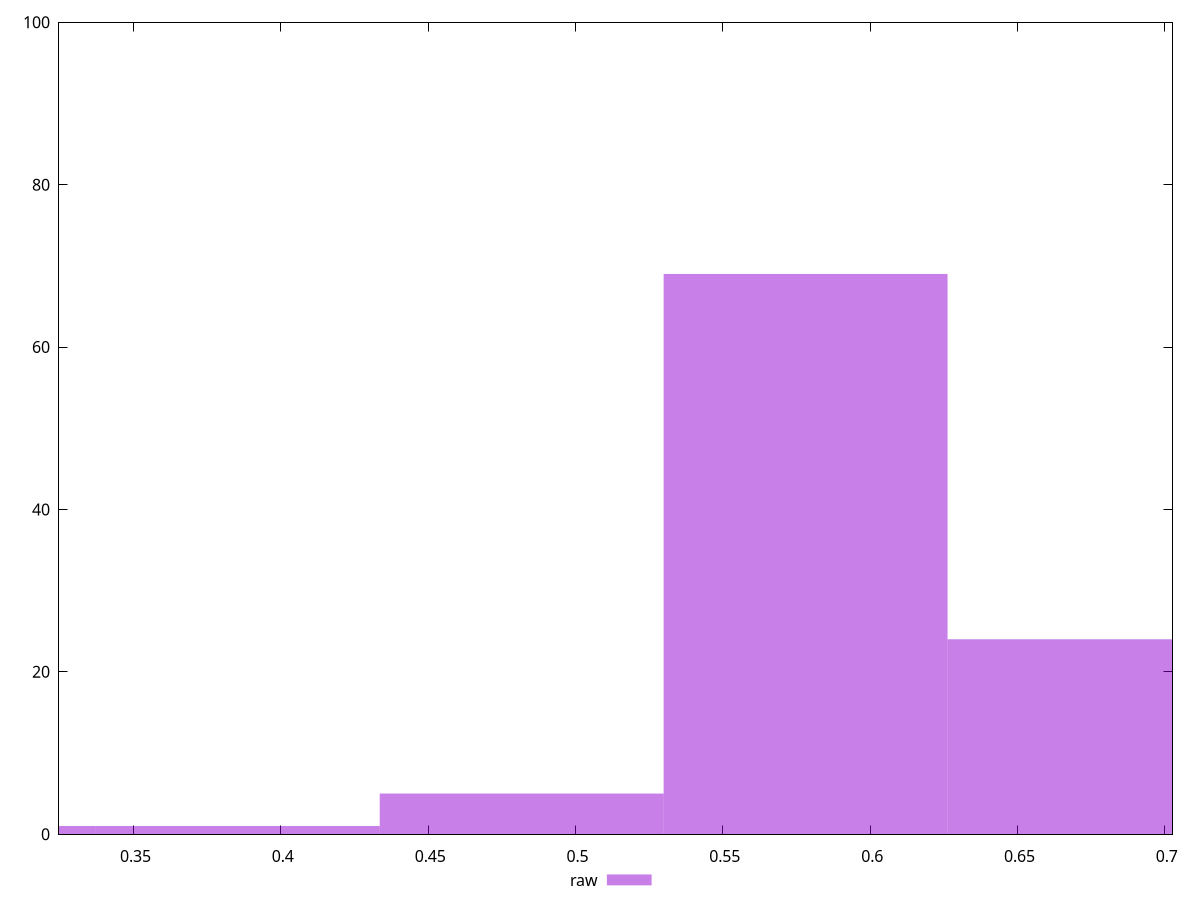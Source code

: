 reset

$raw <<EOF
0.4817404404672999 5
0.57808852856076 69
0.67443661665422 24
0.28904426428038 1
0.38539235237383995 1
EOF

set key outside below
set boxwidth 0.09634808809345999
set xrange [0.3247256950424091:0.7025997613972934]
set yrange [0:100]
set trange [0:100]
set style fill transparent solid 0.5 noborder
set terminal svg size 640, 490 enhanced background rgb 'white'
set output "reports/report_00027_2021-02-24T12-40-31.850Z/meta/pScore/samples/music/raw/histogram.svg"

plot $raw title "raw" with boxes

reset
